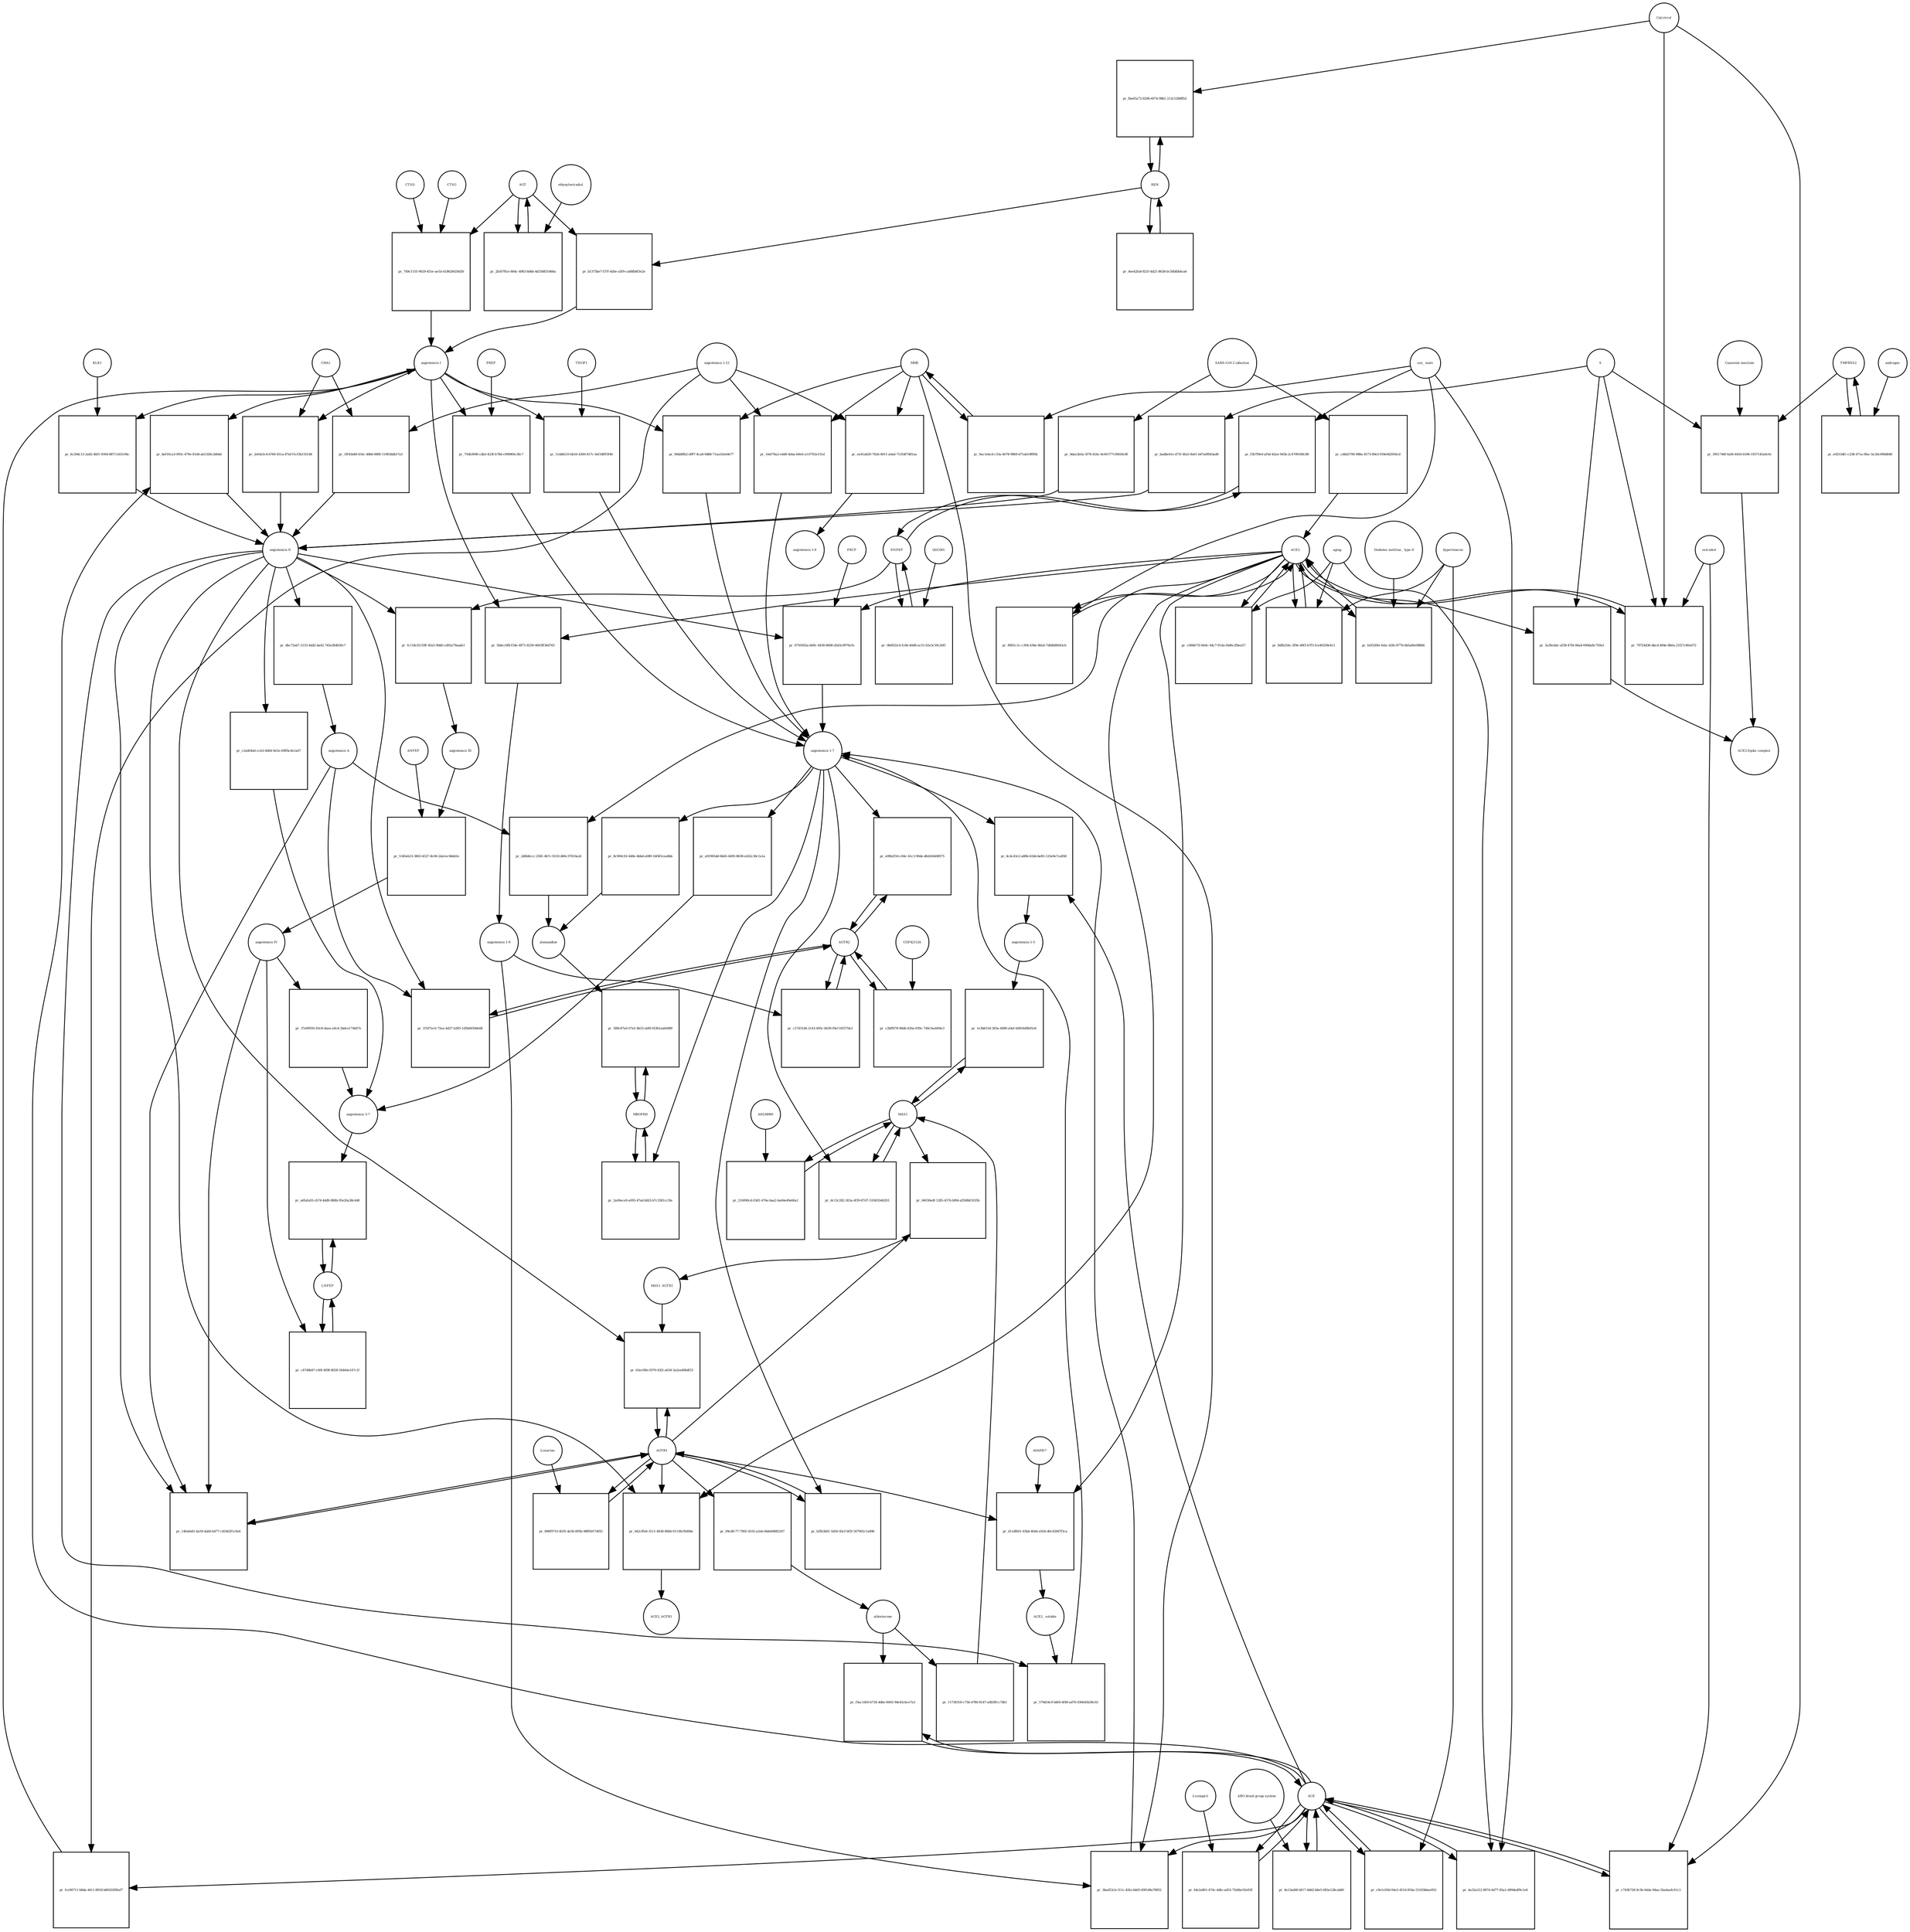 strict digraph  {
"angiotensin I" [annotation="urn_miriam_obo.chebi_CHEBI%3A2718", bipartite=0, cls="simple chemical", fontsize=4, label="angiotensin I", shape=circle];
"pr_bef10ca3-993c-479e-81d4-ab1328c2d0dd" [annotation="", bipartite=1, cls=process, fontsize=4, label="pr_bef10ca3-993c-479e-81d4-ab1328c2d0dd", shape=square];
"angiotensin II" [annotation="urn_miriam_obo.chebi_CHEBI%3A48432", bipartite=0, cls="simple chemical", fontsize=4, label="angiotensin II", shape=circle];
ACE [annotation="urn_miriam_hgnc_HGNC%3A2707", bipartite=0, cls=macromolecule, fontsize=4, label=ACE, shape=circle];
"pr_5bdcc0f8-f34e-4971-8259-4663ff36d763" [annotation="", bipartite=1, cls=process, fontsize=4, label="pr_5bdcc0f8-f34e-4971-8259-4663ff36d763", shape=square];
"angiotensin 1-9" [annotation="urn_miriam_obo.chebi_CHEBI%3A80128", bipartite=0, cls="simple chemical", fontsize=4, label="angiotensin 1-9", shape=circle];
ACE2 [annotation="urn_miriam_hgnc_HGNC%3A13557", bipartite=0, cls=macromolecule, fontsize=4, label=ACE2, shape=circle];
"pr_3bad53cb-311c-42fa-bb05-69f1d8a78852" [annotation="", bipartite=1, cls=process, fontsize=4, label="pr_3bad53cb-311c-42fa-bb05-69f1d8a78852", shape=square];
"angiotensin 1-7" [annotation="urn_miriam_obo.chebi_CHEBI%3A55438", bipartite=0, cls="simple chemical", fontsize=4, label="angiotensin 1-7", shape=circle];
MME [annotation="", bipartite=0, cls=macromolecule, fontsize=4, label=MME, shape=circle];
"pr_6750502a-b69c-4458-8668-d3d3c9976c0c" [annotation="", bipartite=1, cls=process, fontsize=4, label="pr_6750502a-b69c-4458-8668-d3d3c9976c0c", shape=square];
PRCP [annotation="urn_miriam_hgnc_HGNC%3A9344", bipartite=0, cls=macromolecule, fontsize=4, label=PRCP, shape=circle];
"pr_4c4c43c2-a88b-41bb-be85-125e9e7ca858" [annotation="", bipartite=1, cls=process, fontsize=4, label="pr_4c4c43c2-a88b-41bb-be85-125e9e7ca858", shape=square];
"angiotensin 1-5" [annotation="urn_miriam_obo.chebi_CHEBI%3A80129", bipartite=0, cls="simple chemical", fontsize=4, label="angiotensin 1-5", shape=circle];
REN [annotation="urn_miriam_hgnc_HGNC%3A9958", bipartite=0, cls=macromolecule, fontsize=4, label=REN, shape=circle];
"pr_fbe65a72-8298-4974-98b1-213c5286ffb2" [annotation="", bipartite=1, cls="omitted process", fontsize=4, label="pr_fbe65a72-8298-4974-98b1-213c5286ffb2", shape=square];
Calcitriol [annotation="urn_miriam_obo.chebi_CHEBI%3A17823", bipartite=0, cls="simple chemical", fontsize=4, label=Calcitriol, shape=circle];
AGT [annotation="urn_miriam_hgnc_HGNC%3A333", bipartite=0, cls=macromolecule, fontsize=4, label=AGT, shape=circle];
"pr_b1375be7-f37f-4d5e-a5f9-ca68fb8f3e2e" [annotation="", bipartite=1, cls=process, fontsize=4, label="pr_b1375be7-f37f-4d5e-a5f9-ca68fb8f3e2e", shape=square];
"pr_90dd8fb2-d9f7-4ca8-9d88-71aa1b5e0b77" [annotation="", bipartite=1, cls=process, fontsize=4, label="pr_90dd8fb2-d9f7-4ca8-9d88-71aa1b5e0b77", shape=square];
MAS1 [annotation="urn_miriam_hgnc_HGNC%3A6899", bipartite=0, cls=macromolecule, fontsize=4, label=MAS1, shape=circle];
"pr_1e3bb15d-363a-4d90-a0af-6d924d0b91e6" [annotation="", bipartite=1, cls=process, fontsize=4, label="pr_1e3bb15d-363a-4d90-a0af-6d924d0b91e6", shape=square];
"pr_8c900c92-448e-4bbd-a089-1bf4f3cea8bb" [annotation="", bipartite=1, cls=process, fontsize=4, label="pr_8c900c92-448e-4bbd-a089-1bf4f3cea8bb", shape=square];
alamandine [annotation="urn_miriam_pubchem.compound_44192273", bipartite=0, cls="simple chemical", fontsize=4, label=alamandine, shape=circle];
"pr_dbc72ab7-2133-4dd2-ba42-745a3b4836c7" [annotation="", bipartite=1, cls=process, fontsize=4, label="pr_dbc72ab7-2133-4dd2-ba42-745a3b4836c7", shape=square];
"angiotensin A" [annotation="urn_miriam_kegg.compound_C20970|urn_miriam_pubchem.compound_91691124", bipartite=0, cls="simple chemical", fontsize=4, label="angiotensin A", shape=circle];
"pr_2d6b8ccc-2581-4b7c-9210-d06c37810a2d" [annotation="", bipartite=1, cls=process, fontsize=4, label="pr_2d6b8ccc-2581-4b7c-9210-d06c37810a2d", shape=square];
"pr_fc118c03-f2ff-45a5-9bb0-cd92a79aade1" [annotation="", bipartite=1, cls=process, fontsize=4, label="pr_fc118c03-f2ff-45a5-9bb0-cd92a79aade1", shape=square];
"angiotensin III" [annotation="urn_miriam_obo.chebi_CHEBI%3A89666", bipartite=0, cls="simple chemical", fontsize=4, label="angiotensin III", shape=circle];
ENPEP [annotation="urn_miriam_hgnc_HGNC%3A3355", bipartite=0, cls=macromolecule, fontsize=4, label=ENPEP, shape=circle];
"pr_5345eb13-3863-4327-8c06-2da1ec9ddd1e" [annotation="", bipartite=1, cls=process, fontsize=4, label="pr_5345eb13-3863-4327-8c06-2da1ec9ddd1e", shape=square];
"angiotensin IV" [annotation="urn_miriam_obo.chebi_CHEBI%3A80127", bipartite=0, cls="simple chemical", fontsize=4, label="angiotensin IV", shape=circle];
"ANPEP " [annotation="urn_miriam_hgnc_HGNC%3A500", bipartite=0, cls=macromolecule, fontsize=4, label="ANPEP ", shape=circle];
AGTR2 [annotation="urn_miriam_hgnc_HGNC%3A338", bipartite=0, cls=macromolecule, fontsize=4, label=AGTR2, shape=circle];
"pr_c2bff878-96db-426a-939c-748c5eeb94e3" [annotation="", bipartite=1, cls=process, fontsize=4, label="pr_c2bff878-96db-426a-939c-748c5eeb94e3", shape=square];
CGP42112A [annotation="urn_miriam_obo.chebi_CHEBI%3A147302", bipartite=0, cls="simple chemical", fontsize=4, label=CGP42112A, shape=circle];
"pr_4ee42fa8-821f-4d21-8638-bc50bfbb4ca6" [annotation="", bipartite=1, cls=process, fontsize=4, label="pr_4ee42fa8-821f-4d21-8638-bc50bfbb4ca6", shape=square];
"pr_d11dfb01-45bd-4044-a924-d0c429d7f3ca" [annotation="", bipartite=1, cls=process, fontsize=4, label="pr_d11dfb01-45bd-4044-a924-d0c429d7f3ca", shape=square];
"ACE2_ soluble" [annotation="urn_miriam_hgnc.symbol_ACE2", bipartite=0, cls=macromolecule, fontsize=4, label="ACE2_ soluble", shape=circle];
ADAM17 [annotation="urn_miriam_hgnc_HGNC%3A195", bipartite=0, cls=macromolecule, fontsize=4, label=ADAM17, shape=circle];
AGTR1 [annotation="urn_miriam_hgnc_HGNC%3A336", bipartite=0, cls=macromolecule, fontsize=4, label=AGTR1, shape=circle];
"pr_255f7ec0-72ea-4d27-b385-1d5b6659de68" [annotation="", bipartite=1, cls=process, fontsize=4, label="pr_255f7ec0-72ea-4d27-b385-1d5b6659de68", shape=square];
MRGPRD [annotation="urn_miriam_hgnc_HGNC%3A29626", bipartite=0, cls=macromolecule, fontsize=4, label=MRGPRD, shape=circle];
"pr_588c87a0-07a5-4b33-abf9-f43b1aab9d89" [annotation="", bipartite=1, cls=process, fontsize=4, label="pr_588c87a0-07a5-4b33-abf9-f43b1aab9d89", shape=square];
"pr_579d24c9-bbf4-4f48-ad76-036645b36c02" [annotation="", bipartite=1, cls=process, fontsize=4, label="pr_579d24c9-bbf4-4f48-ad76-036645b36c02", shape=square];
"pr_f6f61c1c-c394-436e-80a4-7dfdb06043cb" [annotation="", bipartite=1, cls=process, fontsize=4, label="pr_f6f61c1c-c394-436e-80a4-7dfdb06043cb", shape=square];
"sex_ male" [annotation=urn_miriam_mesh_D008297, bipartite=0, cls=phenotype, fontsize=4, label="sex_ male", shape=circle];
"pr_badbe41e-d71f-4fa5-9a61-b47a0f843ad8" [annotation="", bipartite=1, cls=process, fontsize=4, label="pr_badbe41e-d71f-4fa5-9a61-b47a0f843ad8", shape=square];
S [annotation="urn_miriam_uniprot_P0DTC2|urn_miriam_uniprot_P59594", bipartite=0, cls=macromolecule, fontsize=4, label=S, shape=circle];
"pr_14fa6e82-4a59-4ab0-b477-c45462f1c0e6" [annotation="", bipartite=1, cls=process, fontsize=4, label="pr_14fa6e82-4a59-4ab0-b477-c45462f1c0e6", shape=square];
"pr_642cffe8-3111-4838-80b6-01138cf0d94e" [annotation="", bipartite=1, cls=process, fontsize=4, label="pr_642cffe8-3111-4838-80b6-01138cf0d94e", shape=square];
ACE2_AGTR1 [annotation=urn_miriam_pubmed_25225202, bipartite=0, cls=complex, fontsize=4, label=ACE2_AGTR1, shape=circle];
"pr_5a3bcbdc-af38-47fd-84a4-690da8c750e2" [annotation="", bipartite=1, cls=process, fontsize=4, label="pr_5a3bcbdc-af38-47fd-84a4-690da8c750e2", shape=square];
"ACE2-Spike complex" [annotation=urn_miriam_pubmed_32275855, bipartite=0, cls=complex, fontsize=4, label="ACE2-Spike complex", shape=circle];
"pr_9dae2b5a-5f78-424c-8c00-f77cf6656c8f" [annotation="", bipartite=1, cls=process, fontsize=4, label="pr_9dae2b5a-5f78-424c-8c00-f77cf6656c8f", shape=square];
"SARS-CoV-2 infection" [annotation="urn_miriam_taxonomy_2697049|urn_miriam_mesh_C000657245", bipartite=0, cls=phenotype, fontsize=4, label="SARS-CoV-2 infection", shape=circle];
"angiotensin 1-12" [annotation=urn_miriam_pubmed_27465904, bipartite=0, cls="simple chemical", fontsize=4, label="angiotensin 1-12", shape=circle];
"pr_1ff45b48-434c-48b6-88f8-11983ddb17a5" [annotation="", bipartite=1, cls=process, fontsize=4, label="pr_1ff45b48-434c-48b6-88f8-11983ddb17a5", shape=square];
CMA1 [annotation="urn_miriam_hgnc_HGNC%3A2097", bipartite=0, cls=macromolecule, fontsize=4, label=CMA1, shape=circle];
TMPRSS2 [annotation="urn_miriam_hgnc_HGNC%3A11876", bipartite=0, cls=macromolecule, fontsize=4, label=TMPRSS2, shape=circle];
"pr_e0253dfc-c238-471a-9fac-bc26c096d848" [annotation="", bipartite=1, cls="omitted process", fontsize=4, label="pr_e0253dfc-c238-471a-9fac-bc26c096d848", shape=square];
androgen [annotation="urn_miriam_obo.chebi_CHEBI%3A50113", bipartite=0, cls="simple chemical", fontsize=4, label=androgen, shape=circle];
"pr_ee41a820-782d-4911-a0ad-71354f7481aa" [annotation="", bipartite=1, cls=process, fontsize=4, label="pr_ee41a820-782d-4911-a0ad-71354f7481aa", shape=square];
"angiotensin 1-4" [annotation=urn_miriam_pubmed_22490446, bipartite=0, cls="simple chemical", fontsize=4, label="angiotensin 1-4", shape=circle];
"pr_04030edf-1285-4376-bf84-af268bf1635b" [annotation="", bipartite=1, cls=process, fontsize=4, label="pr_04030edf-1285-4376-bf84-af268bf1635b", shape=square];
MAS1_AGTR1 [annotation=urn_miriam_pubmed_15809376, bipartite=0, cls=complex, fontsize=4, label=MAS1_AGTR1, shape=circle];
"pr_63ecf6fe-f070-43f2-a034-3a2ea406df33" [annotation="", bipartite=1, cls=process, fontsize=4, label="pr_63ecf6fe-f070-43f2-a034-3a2ea406df33", shape=square];
"pr_fde2a801-474c-4dfe-ad53-75d4bc92e93f" [annotation="", bipartite=1, cls=process, fontsize=4, label="pr_fde2a801-474c-4dfe-ad53-75d4bc92e93f", shape=square];
Lisinopril [annotation="urn_miriam_obo.chebi_CHEBI%3A43755", bipartite=0, cls="simple chemical", fontsize=4, label=Lisinopril, shape=circle];
"pr_fce90711-b8da-4411-8818-b80203f6faf7" [annotation="", bipartite=1, cls=process, fontsize=4, label="pr_fce90711-b8da-4411-8818-b80203f6faf7", shape=square];
LNPEP [annotation="urn_miriam_hgnc_HGNC%3A6656", bipartite=0, cls=macromolecule, fontsize=4, label=LNPEP, shape=circle];
"pr_c4748b47-c60f-4f08-8028-56444e147c1f" [annotation="", bipartite=1, cls=process, fontsize=4, label="pr_c4748b47-c60f-4f08-8028-56444e147c1f", shape=square];
"pr_16ef76a2-e4d6-4eba-b9e6-a11f702e131d" [annotation="", bipartite=1, cls=process, fontsize=4, label="pr_16ef76a2-e4d6-4eba-b9e6-a11f702e131d", shape=square];
"pr_216090cd-03d1-476e-baa2-ba64e49e66a1" [annotation="", bipartite=1, cls=process, fontsize=4, label="pr_216090cd-03d1-476e-baa2-ba64e49e66a1", shape=square];
AR234960 [annotation="urn_miriam_pubchem.compound_146025955", bipartite=0, cls="simple chemical", fontsize=4, label=AR234960, shape=circle];
"pr_0b0022c6-fc6b-40d8-ac51-62e3c59c26f1" [annotation="", bipartite=1, cls=process, fontsize=4, label="pr_0b0022c6-fc6b-40d8-ac51-62e3c59c26f1", shape=square];
QGC001 [annotation=urn_miriam_pubmed_24337978, bipartite=0, cls="simple chemical", fontsize=4, label=QGC001, shape=circle];
"pr_749c1155-9029-451e-ae1b-418626029d30" [annotation="", bipartite=1, cls=process, fontsize=4, label="pr_749c1155-9029-451e-ae1b-418626029d30", shape=square];
CTSD [annotation="urn_miriam_hgnc_HGNC%3A2529", bipartite=0, cls=macromolecule, fontsize=4, label=CTSD, shape=circle];
CTSG [annotation="urn_miriam_hgnc_HGNC%3A2532", bipartite=0, cls=macromolecule, fontsize=4, label=CTSG, shape=circle];
"pr_2efeb3c4-b766-451a-87af-f1cf3b155148" [annotation="", bipartite=1, cls=process, fontsize=4, label="pr_2efeb3c4-b766-451a-87af-f1cf3b155148", shape=square];
"pr_6c29dc13-2a82-4bf1-9304-88711d1fc94c" [annotation="", bipartite=1, cls=process, fontsize=4, label="pr_6c29dc13-2a82-4bf1-9304-88711d1fc94c", shape=square];
KLK1 [annotation="urn_miriam_hgnc_HGNC%3A6357", bipartite=0, cls=macromolecule, fontsize=4, label=KLK1, shape=circle];
"pr_11dd6210-bb16-4360-817c-6ef34fff3f46" [annotation="", bipartite=1, cls=process, fontsize=4, label="pr_11dd6210-bb16-4360-817c-6ef34fff3f46", shape=square];
THOP1 [annotation="urn_miriam_hgnc_HGNC%3A11793", bipartite=0, cls=macromolecule, fontsize=4, label=THOP1, shape=circle];
"pr_750b3096-cdb3-423f-b78d-cf98969c36c7" [annotation="", bipartite=1, cls=process, fontsize=4, label="pr_750b3096-cdb3-423f-b78d-cf98969c36c7", shape=square];
PREP [annotation="urn_miriam_hgnc_HGNC%3A9358", bipartite=0, cls=macromolecule, fontsize=4, label=PREP, shape=circle];
"pr_890f9710-4035-4e5b-895b-98ffb917df43" [annotation="", bipartite=1, cls=process, fontsize=4, label="pr_890f9710-4035-4e5b-895b-98ffb917df43", shape=square];
Losartan [annotation="urn_miriam_obo.chebi_CHEBI%3A6541", bipartite=0, cls="simple chemical", fontsize=4, label=Losartan, shape=circle];
"pr_b2fb3b01-5d56-45cf-bf2f-567902c1a896" [annotation="", bipartite=1, cls=process, fontsize=4, label="pr_b2fb3b01-5d56-45cf-bf2f-567902c1a896", shape=square];
"pr_e09b2f16-c84c-41c3-90de-dfeb56408975" [annotation="", bipartite=1, cls=process, fontsize=4, label="pr_e09b2f16-c84c-41c3-90de-dfeb56408975", shape=square];
"pr_c27d31d4-2143-495c-b039-f9a1165570a3" [annotation="", bipartite=1, cls=process, fontsize=4, label="pr_c27d31d4-2143-495c-b039-f9a1165570a3", shape=square];
"pr_dc13c282-263a-4f39-87d7-51f401b46201" [annotation="", bipartite=1, cls=process, fontsize=4, label="pr_dc13c282-263a-4f39-87d7-51f401b46201", shape=square];
"pr_2a49ece9-a093-47ad-bfd3-b7c3381cc5fe" [annotation="", bipartite=1, cls=process, fontsize=4, label="pr_2a49ece9-a093-47ad-bfd3-b7c3381cc5fe", shape=square];
"pr_a91965dd-6b45-4495-8638-e432c36c1a1a" [annotation="", bipartite=1, cls=process, fontsize=4, label="pr_a91965dd-6b45-4495-8638-e432c36c1a1a", shape=square];
"angiotensin 3-7" [annotation=urn_miriam_pubmed_30934934, bipartite=0, cls="simple chemical", fontsize=4, label="angiotensin 3-7", shape=circle];
"pr_c2ed04a6-ccb3-4d64-9e5e-69ffbc4e1a67" [annotation="", bipartite=1, cls=process, fontsize=4, label="pr_c2ed04a6-ccb3-4d64-9e5e-69ffbc4e1a67", shape=square];
"pr_37e89592-83c8-4aea-a0c4-2bdce174b07e" [annotation="", bipartite=1, cls=process, fontsize=4, label="pr_37e89592-83c8-4aea-a0c4-2bdce174b07e", shape=square];
"pr_3951746f-6af6-4450-b196-1937145a0c0c" [annotation="", bipartite=1, cls="omitted process", fontsize=4, label="pr_3951746f-6af6-4450-b196-1937145a0c0c", shape=square];
"Camostat mesilate" [annotation="urn_miriam_obo.chebi_CHEBI%3A135632", bipartite=0, cls="simple chemical", fontsize=4, label="Camostat mesilate", shape=circle];
"pr_a6fafa03-cb74-4dd9-888b-95e26a38c448" [annotation="", bipartite=1, cls=process, fontsize=4, label="pr_a6fafa03-cb74-4dd9-888b-95e26a38c448", shape=square];
"pr_79724d36-dbcd-484e-8b0a-21f27c80a072" [annotation="", bipartite=1, cls="omitted process", fontsize=4, label="pr_79724d36-dbcd-484e-8b0a-21f27c80a072", shape=square];
estradiol [annotation="urn_miriam_obo.chebi_CHEBI%3A16469", bipartite=0, cls="simple chemical", fontsize=4, label=estradiol, shape=circle];
"pr_2b50781e-864c-4983-8d6b-4d336831666a" [annotation="", bipartite=1, cls="omitted process", fontsize=4, label="pr_2b50781e-864c-4983-8d6b-4d336831666a", shape=square];
ethynylestradiol [annotation="urn_miriam_obo.chebi_CHEBI%3A4903", bipartite=0, cls="simple chemical", fontsize=4, label=ethynylestradiol, shape=circle];
"pr_cdbd3790-988a-4573-89e5-f59e9d2956cd" [annotation="", bipartite=1, cls=process, fontsize=4, label="pr_cdbd3790-988a-4573-89e5-f59e9d2956cd", shape=square];
"pr_4a32a312-8674-4d77-85a1-d99dedf9c1e6" [annotation="", bipartite=1, cls=process, fontsize=4, label="pr_4a32a312-8674-4d77-85a1-d99dedf9c1e6", shape=square];
aging [annotation="urn_miriam_obo.go_GO%3A0007568", bipartite=0, cls=phenotype, fontsize=4, label=aging, shape=circle];
"pr_8e13ad40-bf17-4dd2-b8e5-683a128cab80" [annotation="", bipartite=1, cls=process, fontsize=4, label="pr_8e13ad40-bf17-4dd2-b8e5-683a128cab80", shape=square];
"ABO blood group system" [annotation=urn_miriam_mesh_D000017, bipartite=0, cls=phenotype, fontsize=4, label="ABO blood group system", shape=circle];
"pr_c084b71f-b64c-44c7-914a-f4d6c2fbea57" [annotation="", bipartite=1, cls="omitted process", fontsize=4, label="pr_c084b71f-b64c-44c7-914a-f4d6c2fbea57", shape=square];
"pr_8dfb254c-3f9e-49f5-b7f3-fce40258e411" [annotation="", bipartite=1, cls=process, fontsize=4, label="pr_8dfb254c-3f9e-49f5-b7f3-fce40258e411", shape=square];
hypertension [annotation=urn_miriam_mesh_D006973, bipartite=0, cls=phenotype, fontsize=4, label=hypertension, shape=circle];
"pr_f3b7f9e0-af5d-42ea-945b-2c4709180c88" [annotation="", bipartite=1, cls=process, fontsize=4, label="pr_f3b7f9e0-af5d-42ea-945b-2c4709180c88", shape=square];
"pr_9ac1ebcd-c33a-4078-9869-d71ab19fff0b" [annotation="", bipartite=1, cls=process, fontsize=4, label="pr_9ac1ebcd-c33a-4078-9869-d71ab19fff0b", shape=square];
"pr_f3ac1d50-b734-4dbe-8492-94e42cbce7a3" [annotation="", bipartite=1, cls=process, fontsize=4, label="pr_f3ac1d50-b734-4dbe-8492-94e42cbce7a3", shape=square];
aldosterone [annotation="urn_miriam_obo.chebi_CHEBI%3A27584", bipartite=0, cls="simple chemical", fontsize=4, label=aldosterone, shape=circle];
"pr_11738318-c75b-4780-8147-a0b5ffcc7db1" [annotation="", bipartite=1, cls=process, fontsize=4, label="pr_11738318-c75b-4780-8147-a0b5ffcc7db1", shape=square];
"pr_c743b728-9c3b-44da-94aa-5ba4aafc61c3" [annotation="", bipartite=1, cls="omitted process", fontsize=4, label="pr_c743b728-9c3b-44da-94aa-5ba4aafc61c3", shape=square];
"pr_09cdfc77-7905-4102-a2eb-fddeb9882207" [annotation="", bipartite=1, cls=process, fontsize=4, label="pr_09cdfc77-7905-4102-a2eb-fddeb9882207", shape=square];
"pr_fa9320fe-febc-42fe-877b-bb5af6e088b6" [annotation="", bipartite=1, cls="omitted process", fontsize=4, label="pr_fa9320fe-febc-42fe-877b-bb5af6e088b6", shape=square];
" Diabetes mellitus_ type II" [annotation=urn_miriam_mesh_D003924, bipartite=0, cls=phenotype, fontsize=4, label=" Diabetes mellitus_ type II", shape=circle];
"pr_c9e1e50d-04e3-451d-854a-53183bbee952" [annotation="", bipartite=1, cls=process, fontsize=4, label="pr_c9e1e50d-04e3-451d-854a-53183bbee952", shape=square];
"angiotensin I" -> "pr_bef10ca3-993c-479e-81d4-ab1328c2d0dd"  [annotation="", interaction_type=consumption];
"angiotensin I" -> "pr_5bdcc0f8-f34e-4971-8259-4663ff36d763"  [annotation="", interaction_type=consumption];
"angiotensin I" -> "pr_90dd8fb2-d9f7-4ca8-9d88-71aa1b5e0b77"  [annotation="", interaction_type=consumption];
"angiotensin I" -> "pr_2efeb3c4-b766-451a-87af-f1cf3b155148"  [annotation="", interaction_type=consumption];
"angiotensin I" -> "pr_6c29dc13-2a82-4bf1-9304-88711d1fc94c"  [annotation="", interaction_type=consumption];
"angiotensin I" -> "pr_11dd6210-bb16-4360-817c-6ef34fff3f46"  [annotation="", interaction_type=consumption];
"angiotensin I" -> "pr_750b3096-cdb3-423f-b78d-cf98969c36c7"  [annotation="", interaction_type=consumption];
"pr_bef10ca3-993c-479e-81d4-ab1328c2d0dd" -> "angiotensin II"  [annotation="", interaction_type=production];
"angiotensin II" -> "pr_6750502a-b69c-4458-8668-d3d3c9976c0c"  [annotation="", interaction_type=consumption];
"angiotensin II" -> "pr_dbc72ab7-2133-4dd2-ba42-745a3b4836c7"  [annotation="", interaction_type=consumption];
"angiotensin II" -> "pr_fc118c03-f2ff-45a5-9bb0-cd92a79aade1"  [annotation="", interaction_type=consumption];
"angiotensin II" -> "pr_255f7ec0-72ea-4d27-b385-1d5b6659de68"  [annotation="urn_miriam_pubmed_17630322|urn_miriam_taxonomy_9606|urn_miriam_pubmed_17138938", interaction_type=stimulation];
"angiotensin II" -> "pr_579d24c9-bbf4-4f48-ad76-036645b36c02"  [annotation="", interaction_type=consumption];
"angiotensin II" -> "pr_14fa6e82-4a59-4ab0-b477-c45462f1c0e6"  [annotation="urn_miriam_pubmed_26497614|urn_miriam_taxonomy_10116|urn_miriam_pubmed_17630322|urn_miriam_pubmed_32333398|urn_miriam_pubmed_17138938|urn_miriam_taxonomy_9606", interaction_type=stimulation];
"angiotensin II" -> "pr_642cffe8-3111-4838-80b6-01138cf0d94e"  [annotation="urn_miriam_pubmed_25225202|urn_miriam_taxonomy_9606", interaction_type=inhibition];
"angiotensin II" -> "pr_63ecf6fe-f070-43f2-a034-3a2ea406df33"  [annotation="urn_miriam_pubmed_15809376|urn_miriam_taxonomy_9606", interaction_type=stimulation];
"angiotensin II" -> "pr_c2ed04a6-ccb3-4d64-9e5e-69ffbc4e1a67"  [annotation="", interaction_type=consumption];
ACE -> "pr_bef10ca3-993c-479e-81d4-ab1328c2d0dd"  [annotation="urn_miriam_taxonomy_9606|urn_miriam_pubmed_10969042", interaction_type=catalysis];
ACE -> "pr_3bad53cb-311c-42fa-bb05-69f1d8a78852"  [annotation="urn_miriam_pubmed_15283675|urn_miriam_taxonomy_9606", interaction_type=catalysis];
ACE -> "pr_4c4c43c2-a88b-41bb-be85-125e9e7ca858"  [annotation="urn_miriam_pubmed_10969042|urn_miriam_taxonomy_9606", interaction_type=catalysis];
ACE -> "pr_fde2a801-474c-4dfe-ad53-75d4bc92e93f"  [annotation="", interaction_type=consumption];
ACE -> "pr_fce90711-b8da-4411-8818-b80203f6faf7"  [annotation="urn_miriam_pubmed_22490446|urn_miriam_taxonomy_10116", interaction_type=catalysis];
ACE -> "pr_4a32a312-8674-4d77-85a1-d99dedf9c1e6"  [annotation="", interaction_type=consumption];
ACE -> "pr_8e13ad40-bf17-4dd2-b8e5-683a128cab80"  [annotation="", interaction_type=consumption];
ACE -> "pr_f3ac1d50-b734-4dbe-8492-94e42cbce7a3"  [annotation="", interaction_type=consumption];
ACE -> "pr_c743b728-9c3b-44da-94aa-5ba4aafc61c3"  [annotation="", interaction_type=consumption];
ACE -> "pr_c9e1e50d-04e3-451d-854a-53183bbee952"  [annotation="", interaction_type=consumption];
"pr_5bdcc0f8-f34e-4971-8259-4663ff36d763" -> "angiotensin 1-9"  [annotation="", interaction_type=production];
"angiotensin 1-9" -> "pr_3bad53cb-311c-42fa-bb05-69f1d8a78852"  [annotation="", interaction_type=consumption];
"angiotensin 1-9" -> "pr_c27d31d4-2143-495c-b039-f9a1165570a3"  [annotation="urn_miriam_pubmed_30048754|urn_miriam_taxonomy_10116", interaction_type=stimulation];
ACE2 -> "pr_5bdcc0f8-f34e-4971-8259-4663ff36d763"  [annotation="urn_miriam_pubmed_10969042|urn_miriam_taxonomy_9606", interaction_type=catalysis];
ACE2 -> "pr_6750502a-b69c-4458-8668-d3d3c9976c0c"  [annotation="urn_miriam_taxonomy_10090|urn_miriam_pubmed_23392115", interaction_type=catalysis];
ACE2 -> "pr_2d6b8ccc-2581-4b7c-9210-d06c37810a2d"  [annotation="urn_miriam_pubmed_23446738|urn_miriam_taxonomy_9606", interaction_type=catalysis];
ACE2 -> "pr_d11dfb01-45bd-4044-a924-d0c429d7f3ca"  [annotation="", interaction_type=consumption];
ACE2 -> "pr_f6f61c1c-c394-436e-80a4-7dfdb06043cb"  [annotation="", interaction_type=consumption];
ACE2 -> "pr_642cffe8-3111-4838-80b6-01138cf0d94e"  [annotation="", interaction_type=consumption];
ACE2 -> "pr_5a3bcbdc-af38-47fd-84a4-690da8c750e2"  [annotation="", interaction_type=consumption];
ACE2 -> "pr_79724d36-dbcd-484e-8b0a-21f27c80a072"  [annotation="", interaction_type=consumption];
ACE2 -> "pr_c084b71f-b64c-44c7-914a-f4d6c2fbea57"  [annotation="", interaction_type=consumption];
ACE2 -> "pr_8dfb254c-3f9e-49f5-b7f3-fce40258e411"  [annotation="", interaction_type=consumption];
ACE2 -> "pr_fa9320fe-febc-42fe-877b-bb5af6e088b6"  [annotation="", interaction_type=consumption];
"pr_3bad53cb-311c-42fa-bb05-69f1d8a78852" -> "angiotensin 1-7"  [annotation="", interaction_type=production];
"angiotensin 1-7" -> "pr_4c4c43c2-a88b-41bb-be85-125e9e7ca858"  [annotation="", interaction_type=consumption];
"angiotensin 1-7" -> "pr_8c900c92-448e-4bbd-a089-1bf4f3cea8bb"  [annotation="", interaction_type=consumption];
"angiotensin 1-7" -> "pr_b2fb3b01-5d56-45cf-bf2f-567902c1a896"  [annotation="urn_miriam_pubmed_29928987|urn_miriam_taxonomy_9606", interaction_type=inhibition];
"angiotensin 1-7" -> "pr_e09b2f16-c84c-41c3-90de-dfeb56408975"  [annotation="urn_miriam_pubmed_15767466|urn_miriam_taxonomy_10116", interaction_type=stimulation];
"angiotensin 1-7" -> "pr_dc13c282-263a-4f39-87d7-51f401b46201"  [annotation="urn_miriam_pubmed_27217404|urn_miriam_taxonomy_9606", interaction_type=stimulation];
"angiotensin 1-7" -> "pr_2a49ece9-a093-47ad-bfd3-b7c3381cc5fe"  [annotation="urn_miriam_pubmed_27217404|urn_miriam_taxonomy_9606", interaction_type=stimulation];
"angiotensin 1-7" -> "pr_a91965dd-6b45-4495-8638-e432c36c1a1a"  [annotation="", interaction_type=consumption];
MME -> "pr_3bad53cb-311c-42fa-bb05-69f1d8a78852"  [annotation="urn_miriam_pubmed_15283675|urn_miriam_taxonomy_9606", interaction_type=catalysis];
MME -> "pr_90dd8fb2-d9f7-4ca8-9d88-71aa1b5e0b77"  [annotation="urn_miriam_taxonomy_9606|urn_miriam_pubmed_15283675", interaction_type=catalysis];
MME -> "pr_ee41a820-782d-4911-a0ad-71354f7481aa"  [annotation="urn_miriam_pubmed_22490446|urn_miriam_taxonomy_10116", interaction_type=catalysis];
MME -> "pr_16ef76a2-e4d6-4eba-b9e6-a11f702e131d"  [annotation="urn_miriam_pubmed_22490446|urn_miriam_taxonomy_10116", interaction_type=catalysis];
MME -> "pr_9ac1ebcd-c33a-4078-9869-d71ab19fff0b"  [annotation="", interaction_type=consumption];
"pr_6750502a-b69c-4458-8668-d3d3c9976c0c" -> "angiotensin 1-7"  [annotation="", interaction_type=production];
PRCP -> "pr_6750502a-b69c-4458-8668-d3d3c9976c0c"  [annotation="urn_miriam_taxonomy_10090|urn_miriam_pubmed_23392115", interaction_type=catalysis];
"pr_4c4c43c2-a88b-41bb-be85-125e9e7ca858" -> "angiotensin 1-5"  [annotation="", interaction_type=production];
"angiotensin 1-5" -> "pr_1e3bb15d-363a-4d90-a0af-6d924d0b91e6"  [annotation="urn_miriam_pubmed_27660028|urn_miriam_taxonomy_10116", interaction_type=stimulation];
REN -> "pr_fbe65a72-8298-4974-98b1-213c5286ffb2"  [annotation="", interaction_type=consumption];
REN -> "pr_b1375be7-f37f-4d5e-a5f9-ca68fb8f3e2e"  [annotation="urn_miriam_pubmed_10585461|urn_miriam_taxonomy_9606", interaction_type=catalysis];
REN -> "pr_4ee42fa8-821f-4d21-8638-bc50bfbb4ca6"  [annotation="", interaction_type=consumption];
"pr_fbe65a72-8298-4974-98b1-213c5286ffb2" -> REN  [annotation="", interaction_type=production];
Calcitriol -> "pr_fbe65a72-8298-4974-98b1-213c5286ffb2"  [annotation="urn_miriam_pubmed_12122115|urn_miriam_taxonomy_10090", interaction_type=inhibition];
Calcitriol -> "pr_79724d36-dbcd-484e-8b0a-21f27c80a072"  [annotation="urn_miriam_pubmed_32432918|urn_miriam_taxonomy_9606|urn_miriam_pubmed_19864379|urn_miriam_uniprot_P59594|urn_miriam_pubmed_26562171|urn_miriam_pubmed_28944831|urn_miriam_taxonomy_10116", interaction_type=stimulation];
Calcitriol -> "pr_c743b728-9c3b-44da-94aa-5ba4aafc61c3"  [annotation="urn_miriam_pubmed_26562171|urn_miriam_taxonomy_9606|urn_miriam_pubmed_28944831|urn_miriam_taxonomy_10116", interaction_type=inhibition];
AGT -> "pr_b1375be7-f37f-4d5e-a5f9-ca68fb8f3e2e"  [annotation="", interaction_type=consumption];
AGT -> "pr_749c1155-9029-451e-ae1b-418626029d30"  [annotation="", interaction_type=consumption];
AGT -> "pr_2b50781e-864c-4983-8d6b-4d336831666a"  [annotation="", interaction_type=consumption];
"pr_b1375be7-f37f-4d5e-a5f9-ca68fb8f3e2e" -> "angiotensin I"  [annotation="", interaction_type=production];
"pr_90dd8fb2-d9f7-4ca8-9d88-71aa1b5e0b77" -> "angiotensin 1-7"  [annotation="", interaction_type=production];
MAS1 -> "pr_1e3bb15d-363a-4d90-a0af-6d924d0b91e6"  [annotation="", interaction_type=consumption];
MAS1 -> "pr_04030edf-1285-4376-bf84-af268bf1635b"  [annotation="", interaction_type=consumption];
MAS1 -> "pr_216090cd-03d1-476e-baa2-ba64e49e66a1"  [annotation="", interaction_type=consumption];
MAS1 -> "pr_dc13c282-263a-4f39-87d7-51f401b46201"  [annotation="", interaction_type=consumption];
"pr_1e3bb15d-363a-4d90-a0af-6d924d0b91e6" -> MAS1  [annotation="", interaction_type=production];
"pr_8c900c92-448e-4bbd-a089-1bf4f3cea8bb" -> alamandine  [annotation="", interaction_type=production];
alamandine -> "pr_588c87a0-07a5-4b33-abf9-f43b1aab9d89"  [annotation="urn_miriam_pubmed_23446738|urn_miriam_taxonomy_9606", interaction_type=stimulation];
"pr_dbc72ab7-2133-4dd2-ba42-745a3b4836c7" -> "angiotensin A"  [annotation="", interaction_type=production];
"angiotensin A" -> "pr_2d6b8ccc-2581-4b7c-9210-d06c37810a2d"  [annotation="", interaction_type=consumption];
"angiotensin A" -> "pr_255f7ec0-72ea-4d27-b385-1d5b6659de68"  [annotation="urn_miriam_pubmed_17630322|urn_miriam_taxonomy_9606|urn_miriam_pubmed_17138938", interaction_type=stimulation];
"angiotensin A" -> "pr_14fa6e82-4a59-4ab0-b477-c45462f1c0e6"  [annotation="urn_miriam_pubmed_26497614|urn_miriam_taxonomy_10116|urn_miriam_pubmed_17630322|urn_miriam_pubmed_32333398|urn_miriam_pubmed_17138938|urn_miriam_taxonomy_9606", interaction_type=stimulation];
"pr_2d6b8ccc-2581-4b7c-9210-d06c37810a2d" -> alamandine  [annotation="", interaction_type=production];
"pr_fc118c03-f2ff-45a5-9bb0-cd92a79aade1" -> "angiotensin III"  [annotation="", interaction_type=production];
"angiotensin III" -> "pr_5345eb13-3863-4327-8c06-2da1ec9ddd1e"  [annotation="", interaction_type=consumption];
ENPEP -> "pr_fc118c03-f2ff-45a5-9bb0-cd92a79aade1"  [annotation="urn_miriam_pubmed_8876246|urn_miriam_taxonomy_10090", interaction_type=catalysis];
ENPEP -> "pr_0b0022c6-fc6b-40d8-ac51-62e3c59c26f1"  [annotation="", interaction_type=consumption];
ENPEP -> "pr_f3b7f9e0-af5d-42ea-945b-2c4709180c88"  [annotation="", interaction_type=consumption];
"pr_5345eb13-3863-4327-8c06-2da1ec9ddd1e" -> "angiotensin IV"  [annotation="", interaction_type=production];
"angiotensin IV" -> "pr_14fa6e82-4a59-4ab0-b477-c45462f1c0e6"  [annotation="urn_miriam_pubmed_26497614|urn_miriam_taxonomy_10116|urn_miriam_pubmed_17630322|urn_miriam_pubmed_32333398|urn_miriam_pubmed_17138938|urn_miriam_taxonomy_9606", interaction_type=stimulation];
"angiotensin IV" -> "pr_c4748b47-c60f-4f08-8028-56444e147c1f"  [annotation="urn_miriam_pubmed_11707427|urn_miriam_taxonomy_9606", interaction_type=stimulation];
"angiotensin IV" -> "pr_37e89592-83c8-4aea-a0c4-2bdce174b07e"  [annotation="", interaction_type=consumption];
"ANPEP " -> "pr_5345eb13-3863-4327-8c06-2da1ec9ddd1e"  [annotation="urn_miriam_pubmed_8876246|urn_miriam_taxonomy_10090", interaction_type=catalysis];
AGTR2 -> "pr_c2bff878-96db-426a-939c-748c5eeb94e3"  [annotation="", interaction_type=consumption];
AGTR2 -> "pr_255f7ec0-72ea-4d27-b385-1d5b6659de68"  [annotation="", interaction_type=consumption];
AGTR2 -> "pr_e09b2f16-c84c-41c3-90de-dfeb56408975"  [annotation="", interaction_type=consumption];
AGTR2 -> "pr_c27d31d4-2143-495c-b039-f9a1165570a3"  [annotation="", interaction_type=consumption];
"pr_c2bff878-96db-426a-939c-748c5eeb94e3" -> AGTR2  [annotation="", interaction_type=production];
CGP42112A -> "pr_c2bff878-96db-426a-939c-748c5eeb94e3"  [annotation="urn_miriam_pubmed_25014541|urn_miriam_taxonomy_9606", interaction_type=stimulation];
"pr_4ee42fa8-821f-4d21-8638-bc50bfbb4ca6" -> REN  [annotation="", interaction_type=production];
"pr_d11dfb01-45bd-4044-a924-d0c429d7f3ca" -> "ACE2_ soluble"  [annotation="", interaction_type=production];
"ACE2_ soluble" -> "pr_579d24c9-bbf4-4f48-ad76-036645b36c02"  [annotation="urn_miriam_pubmed_28512108|urn_miriam_taxonomy_9606", interaction_type=stimulation];
ADAM17 -> "pr_d11dfb01-45bd-4044-a924-d0c429d7f3ca"  [annotation="urn_miriam_pubmed_24227843|urn_miriam_taxonomy_9606|urn_miriam_pubmed_32333398|urn_miriam_pubmed_28512108", interaction_type=catalysis];
AGTR1 -> "pr_d11dfb01-45bd-4044-a924-d0c429d7f3ca"  [annotation="urn_miriam_pubmed_24227843|urn_miriam_taxonomy_9606|urn_miriam_pubmed_32333398|urn_miriam_pubmed_28512108", interaction_type=stimulation];
AGTR1 -> "pr_14fa6e82-4a59-4ab0-b477-c45462f1c0e6"  [annotation="", interaction_type=consumption];
AGTR1 -> "pr_642cffe8-3111-4838-80b6-01138cf0d94e"  [annotation="", interaction_type=consumption];
AGTR1 -> "pr_04030edf-1285-4376-bf84-af268bf1635b"  [annotation="", interaction_type=consumption];
AGTR1 -> "pr_63ecf6fe-f070-43f2-a034-3a2ea406df33"  [annotation="", interaction_type=consumption];
AGTR1 -> "pr_890f9710-4035-4e5b-895b-98ffb917df43"  [annotation="", interaction_type=consumption];
AGTR1 -> "pr_b2fb3b01-5d56-45cf-bf2f-567902c1a896"  [annotation="", interaction_type=consumption];
AGTR1 -> "pr_09cdfc77-7905-4102-a2eb-fddeb9882207"  [annotation="urn_miriam_pubmed_1338730|urn_miriam_taxonomy_10116", interaction_type=stimulation];
"pr_255f7ec0-72ea-4d27-b385-1d5b6659de68" -> AGTR2  [annotation="", interaction_type=production];
MRGPRD -> "pr_588c87a0-07a5-4b33-abf9-f43b1aab9d89"  [annotation="", interaction_type=consumption];
MRGPRD -> "pr_2a49ece9-a093-47ad-bfd3-b7c3381cc5fe"  [annotation="", interaction_type=consumption];
"pr_588c87a0-07a5-4b33-abf9-f43b1aab9d89" -> MRGPRD  [annotation="", interaction_type=production];
"pr_579d24c9-bbf4-4f48-ad76-036645b36c02" -> "angiotensin 1-7"  [annotation="", interaction_type=production];
"pr_f6f61c1c-c394-436e-80a4-7dfdb06043cb" -> ACE2  [annotation="", interaction_type=production];
"sex_ male" -> "pr_f6f61c1c-c394-436e-80a4-7dfdb06043cb"  [annotation="urn_miriam_pubmed_26171856|urn_miriam_taxonomy_10116|urn_miriam_pubmed_26010093", interaction_type=stimulation];
"sex_ male" -> "pr_4a32a312-8674-4d77-85a1-d99dedf9c1e6"  [annotation="urn_miriam_taxonomy_9606|urn_miriam_pubmed_28174624", interaction_type=inhibition];
"sex_ male" -> "pr_f3b7f9e0-af5d-42ea-945b-2c4709180c88"  [annotation="urn_miriam_pubmed_28174624|urn_miriam_taxonomy_9606", interaction_type=inhibition];
"sex_ male" -> "pr_9ac1ebcd-c33a-4078-9869-d71ab19fff0b"  [annotation="urn_miriam_pubmed_28174624|urn_miriam_taxonomy_9606", interaction_type=stimulation];
"pr_badbe41e-d71f-4fa5-9a61-b47a0f843ad8" -> "angiotensin II"  [annotation="", interaction_type=production];
S -> "pr_badbe41e-d71f-4fa5-9a61-b47a0f843ad8"  [annotation="urn_miriam_pubmed_16007097|urn_miriam_taxonomy_10090|urn_miriam_uniprot_P59594|urn_miriam_pubmed_19375596|urn_miriam_taxonomy_9606", interaction_type=stimulation];
S -> "pr_5a3bcbdc-af38-47fd-84a4-690da8c750e2"  [annotation="", interaction_type=consumption];
S -> "pr_3951746f-6af6-4450-b196-1937145a0c0c"  [annotation="", interaction_type=consumption];
S -> "pr_79724d36-dbcd-484e-8b0a-21f27c80a072"  [annotation="urn_miriam_pubmed_32432918|urn_miriam_taxonomy_9606|urn_miriam_pubmed_19864379|urn_miriam_uniprot_P59594|urn_miriam_pubmed_26562171|urn_miriam_pubmed_28944831|urn_miriam_taxonomy_10116", interaction_type=inhibition];
"pr_14fa6e82-4a59-4ab0-b477-c45462f1c0e6" -> AGTR1  [annotation="", interaction_type=production];
"pr_642cffe8-3111-4838-80b6-01138cf0d94e" -> ACE2_AGTR1  [annotation="", interaction_type=production];
"pr_5a3bcbdc-af38-47fd-84a4-690da8c750e2" -> "ACE2-Spike complex"  [annotation="", interaction_type=production];
"pr_9dae2b5a-5f78-424c-8c00-f77cf6656c8f" -> "angiotensin II"  [annotation="", interaction_type=production];
"SARS-CoV-2 infection" -> "pr_9dae2b5a-5f78-424c-8c00-f77cf6656c8f"  [annotation="urn_miriam_pubmed_32048163|urn_miriam_taxonomy_9606", interaction_type=stimulation];
"SARS-CoV-2 infection" -> "pr_cdbd3790-988a-4573-89e5-f59e9d2956cd"  [annotation="urn_miriam_pubmed_32408336|urn_miriam_taxonomy_9606", interaction_type=inhibition];
"angiotensin 1-12" -> "pr_1ff45b48-434c-48b6-88f8-11983ddb17a5"  [annotation="", interaction_type=consumption];
"angiotensin 1-12" -> "pr_ee41a820-782d-4911-a0ad-71354f7481aa"  [annotation="", interaction_type=consumption];
"angiotensin 1-12" -> "pr_fce90711-b8da-4411-8818-b80203f6faf7"  [annotation="", interaction_type=consumption];
"angiotensin 1-12" -> "pr_16ef76a2-e4d6-4eba-b9e6-a11f702e131d"  [annotation="", interaction_type=consumption];
"pr_1ff45b48-434c-48b6-88f8-11983ddb17a5" -> "angiotensin II"  [annotation="", interaction_type=production];
CMA1 -> "pr_1ff45b48-434c-48b6-88f8-11983ddb17a5"  [annotation="urn_miriam_pubmed_22180785|urn_miriam_taxonomy_9606", interaction_type=catalysis];
CMA1 -> "pr_2efeb3c4-b766-451a-87af-f1cf3b155148"  [annotation="urn_miriam_pubmed_2266130|urn_miriam_taxonomy_9606", interaction_type=catalysis];
TMPRSS2 -> "pr_e0253dfc-c238-471a-9fac-bc26c096d848"  [annotation="", interaction_type=consumption];
TMPRSS2 -> "pr_3951746f-6af6-4450-b196-1937145a0c0c"  [annotation="urn_miriam_pubmed_32142651|urn_miriam_taxonomy_9606|urn_miriam_uniprot_P0DTC2", interaction_type=stimulation];
"pr_e0253dfc-c238-471a-9fac-bc26c096d848" -> TMPRSS2  [annotation="", interaction_type=production];
androgen -> "pr_e0253dfc-c238-471a-9fac-bc26c096d848"  [annotation="urn_miriam_pubmed_10485450|urn_miriam_taxonomy_9606", interaction_type=stimulation];
"pr_ee41a820-782d-4911-a0ad-71354f7481aa" -> "angiotensin 1-4"  [annotation="", interaction_type=production];
"pr_04030edf-1285-4376-bf84-af268bf1635b" -> MAS1_AGTR1  [annotation="", interaction_type=production];
MAS1_AGTR1 -> "pr_63ecf6fe-f070-43f2-a034-3a2ea406df33"  [annotation="urn_miriam_pubmed_15809376|urn_miriam_taxonomy_9606", interaction_type=inhibition];
"pr_63ecf6fe-f070-43f2-a034-3a2ea406df33" -> AGTR1  [annotation="", interaction_type=production];
"pr_fde2a801-474c-4dfe-ad53-75d4bc92e93f" -> ACE  [annotation="", interaction_type=production];
Lisinopril -> "pr_fde2a801-474c-4dfe-ad53-75d4bc92e93f"  [annotation="urn_miriam_pubmed_2550696|urn_miriam_taxonomy_9606", interaction_type=inhibition];
"pr_fce90711-b8da-4411-8818-b80203f6faf7" -> "angiotensin I"  [annotation="", interaction_type=production];
LNPEP -> "pr_c4748b47-c60f-4f08-8028-56444e147c1f"  [annotation="", interaction_type=consumption];
LNPEP -> "pr_a6fafa03-cb74-4dd9-888b-95e26a38c448"  [annotation="", interaction_type=consumption];
"pr_c4748b47-c60f-4f08-8028-56444e147c1f" -> LNPEP  [annotation="", interaction_type=production];
"pr_16ef76a2-e4d6-4eba-b9e6-a11f702e131d" -> "angiotensin 1-7"  [annotation="", interaction_type=production];
"pr_216090cd-03d1-476e-baa2-ba64e49e66a1" -> MAS1  [annotation="", interaction_type=production];
AR234960 -> "pr_216090cd-03d1-476e-baa2-ba64e49e66a1"  [annotation="urn_miriam_pubmed_29287092|urn_miriam_taxonomy_9606", interaction_type=stimulation];
"pr_0b0022c6-fc6b-40d8-ac51-62e3c59c26f1" -> ENPEP  [annotation="", interaction_type=production];
QGC001 -> "pr_0b0022c6-fc6b-40d8-ac51-62e3c59c26f1"  [annotation="urn_miriam_pubmed_22710644|urn_miriam_taxonomy_10116", interaction_type=inhibition];
"pr_749c1155-9029-451e-ae1b-418626029d30" -> "angiotensin I"  [annotation="", interaction_type=production];
CTSD -> "pr_749c1155-9029-451e-ae1b-418626029d30"  [annotation="urn_miriam_pubmed_6172448|urn_miriam_taxonomy_9606", interaction_type=catalysis];
CTSG -> "pr_749c1155-9029-451e-ae1b-418626029d30"  [annotation="urn_miriam_pubmed_6172448|urn_miriam_taxonomy_9606", interaction_type=catalysis];
"pr_2efeb3c4-b766-451a-87af-f1cf3b155148" -> "angiotensin II"  [annotation="", interaction_type=production];
"pr_6c29dc13-2a82-4bf1-9304-88711d1fc94c" -> "angiotensin II"  [annotation="", interaction_type=production];
KLK1 -> "pr_6c29dc13-2a82-4bf1-9304-88711d1fc94c"  [annotation="urn_miriam_taxonomy_9823|urn_miriam_pubmed_6555043", interaction_type=catalysis];
"pr_11dd6210-bb16-4360-817c-6ef34fff3f46" -> "angiotensin 1-7"  [annotation="", interaction_type=production];
THOP1 -> "pr_11dd6210-bb16-4360-817c-6ef34fff3f46"  [annotation="urn_miriam_pubmed_24041943|urn_miriam_taxonomy_10116", interaction_type=catalysis];
"pr_750b3096-cdb3-423f-b78d-cf98969c36c7" -> "angiotensin 1-7"  [annotation="", interaction_type=production];
PREP -> "pr_750b3096-cdb3-423f-b78d-cf98969c36c7"  [annotation="urn_miriam_pubmed_1310484|urn_miriam_taxonomy_9606", interaction_type=catalysis];
"pr_890f9710-4035-4e5b-895b-98ffb917df43" -> AGTR1  [annotation="", interaction_type=production];
Losartan -> "pr_890f9710-4035-4e5b-895b-98ffb917df43"  [annotation="urn_miriam_pubmed_24530803|urn_miriam_taxonomy_8355", interaction_type=inhibition];
"pr_b2fb3b01-5d56-45cf-bf2f-567902c1a896" -> AGTR1  [annotation="", interaction_type=production];
"pr_e09b2f16-c84c-41c3-90de-dfeb56408975" -> AGTR2  [annotation="", interaction_type=production];
"pr_c27d31d4-2143-495c-b039-f9a1165570a3" -> AGTR2  [annotation="", interaction_type=production];
"pr_dc13c282-263a-4f39-87d7-51f401b46201" -> MAS1  [annotation="", interaction_type=production];
"pr_2a49ece9-a093-47ad-bfd3-b7c3381cc5fe" -> MRGPRD  [annotation="", interaction_type=production];
"pr_a91965dd-6b45-4495-8638-e432c36c1a1a" -> "angiotensin 3-7"  [annotation="", interaction_type=production];
"angiotensin 3-7" -> "pr_a6fafa03-cb74-4dd9-888b-95e26a38c448"  [annotation="urn_miriam_pubmed_30934934|urn_miriam_taxonomy_40674", interaction_type=stimulation];
"pr_c2ed04a6-ccb3-4d64-9e5e-69ffbc4e1a67" -> "angiotensin 3-7"  [annotation="", interaction_type=production];
"pr_37e89592-83c8-4aea-a0c4-2bdce174b07e" -> "angiotensin 3-7"  [annotation="", interaction_type=production];
"pr_3951746f-6af6-4450-b196-1937145a0c0c" -> "ACE2-Spike complex"  [annotation="", interaction_type=production];
"Camostat mesilate" -> "pr_3951746f-6af6-4450-b196-1937145a0c0c"  [annotation="urn_miriam_pubmed_32142651|urn_miriam_taxonomy_9606|urn_miriam_uniprot_P0DTC2", interaction_type=inhibition];
"pr_a6fafa03-cb74-4dd9-888b-95e26a38c448" -> LNPEP  [annotation="", interaction_type=production];
"pr_79724d36-dbcd-484e-8b0a-21f27c80a072" -> ACE2  [annotation="", interaction_type=production];
estradiol -> "pr_79724d36-dbcd-484e-8b0a-21f27c80a072"  [annotation="urn_miriam_pubmed_32432918|urn_miriam_taxonomy_9606|urn_miriam_pubmed_19864379|urn_miriam_uniprot_P59594|urn_miriam_pubmed_26562171|urn_miriam_pubmed_28944831|urn_miriam_taxonomy_10116", interaction_type=modulation];
estradiol -> "pr_c743b728-9c3b-44da-94aa-5ba4aafc61c3"  [annotation="urn_miriam_pubmed_26562171|urn_miriam_taxonomy_9606|urn_miriam_pubmed_28944831|urn_miriam_taxonomy_10116", interaction_type=stimulation];
"pr_2b50781e-864c-4983-8d6b-4d336831666a" -> AGT  [annotation="", interaction_type=production];
ethynylestradiol -> "pr_2b50781e-864c-4983-8d6b-4d336831666a"  [annotation="urn_miriam_pubmed_8351287|urn_miriam_taxonomy_10116", interaction_type=stimulation];
"pr_cdbd3790-988a-4573-89e5-f59e9d2956cd" -> ACE2  [annotation="", interaction_type=production];
"pr_4a32a312-8674-4d77-85a1-d99dedf9c1e6" -> ACE  [annotation="", interaction_type=production];
aging -> "pr_4a32a312-8674-4d77-85a1-d99dedf9c1e6"  [annotation="urn_miriam_taxonomy_9606|urn_miriam_pubmed_28174624", interaction_type=inhibition];
aging -> "pr_c084b71f-b64c-44c7-914a-f4d6c2fbea57"  [annotation="urn_miriam_pubmed_32432657|urn_miriam_taxonomy_9606", interaction_type=stimulation];
aging -> "pr_8dfb254c-3f9e-49f5-b7f3-fce40258e411"  [annotation="urn_miriam_pubmed_28174624|urn_miriam_taxonomy_9606|urn_miriam_pubmed_27965422", interaction_type=stimulation];
"pr_8e13ad40-bf17-4dd2-b8e5-683a128cab80" -> ACE  [annotation="", interaction_type=production];
"ABO blood group system" -> "pr_8e13ad40-bf17-4dd2-b8e5-683a128cab80"  [annotation="urn_miriam_pubmed_24803075|urn_miriam_pubmed_32343152|urn_miriam_pubmed_20066004|urn_miriam_pubmed_23937567|urn_miriam_taxonomy_9606", interaction_type=modulation];
"pr_c084b71f-b64c-44c7-914a-f4d6c2fbea57" -> ACE2  [annotation="", interaction_type=production];
"pr_8dfb254c-3f9e-49f5-b7f3-fce40258e411" -> ACE2  [annotation="", interaction_type=production];
hypertension -> "pr_8dfb254c-3f9e-49f5-b7f3-fce40258e411"  [annotation="urn_miriam_pubmed_28174624|urn_miriam_taxonomy_9606|urn_miriam_pubmed_27965422", interaction_type=stimulation];
hypertension -> "pr_fa9320fe-febc-42fe-877b-bb5af6e088b6"  [annotation="urn_miriam_pubmed_18403595|urn_miriam_pubmed_19034303|urn_miriam_taxonomy_9606", interaction_type=inhibition];
hypertension -> "pr_c9e1e50d-04e3-451d-854a-53183bbee952"  [annotation="urn_miriam_pubmed_18403595|urn_miriam_taxonomy_9606", interaction_type=stimulation];
"pr_f3b7f9e0-af5d-42ea-945b-2c4709180c88" -> ENPEP  [annotation="", interaction_type=production];
"pr_9ac1ebcd-c33a-4078-9869-d71ab19fff0b" -> MME  [annotation="", interaction_type=production];
"pr_f3ac1d50-b734-4dbe-8492-94e42cbce7a3" -> ACE  [annotation="", interaction_type=production];
aldosterone -> "pr_f3ac1d50-b734-4dbe-8492-94e42cbce7a3"  [annotation="urn_miriam_pubmed_31165585|urn_miriam_taxonomy_9606", interaction_type=stimulation];
aldosterone -> "pr_11738318-c75b-4780-8147-a0b5ffcc7db1"  [annotation="urn_miriam_pubmed_31165585|urn_miriam_taxonomy_9606", interaction_type=inhibition];
"pr_11738318-c75b-4780-8147-a0b5ffcc7db1" -> MAS1  [annotation="", interaction_type=production];
"pr_c743b728-9c3b-44da-94aa-5ba4aafc61c3" -> ACE  [annotation="", interaction_type=production];
"pr_09cdfc77-7905-4102-a2eb-fddeb9882207" -> aldosterone  [annotation="", interaction_type=production];
"pr_fa9320fe-febc-42fe-877b-bb5af6e088b6" -> ACE2  [annotation="", interaction_type=production];
" Diabetes mellitus_ type II" -> "pr_fa9320fe-febc-42fe-877b-bb5af6e088b6"  [annotation="urn_miriam_pubmed_18403595|urn_miriam_pubmed_19034303|urn_miriam_taxonomy_9606", interaction_type=inhibition];
"pr_c9e1e50d-04e3-451d-854a-53183bbee952" -> ACE  [annotation="", interaction_type=production];
}
